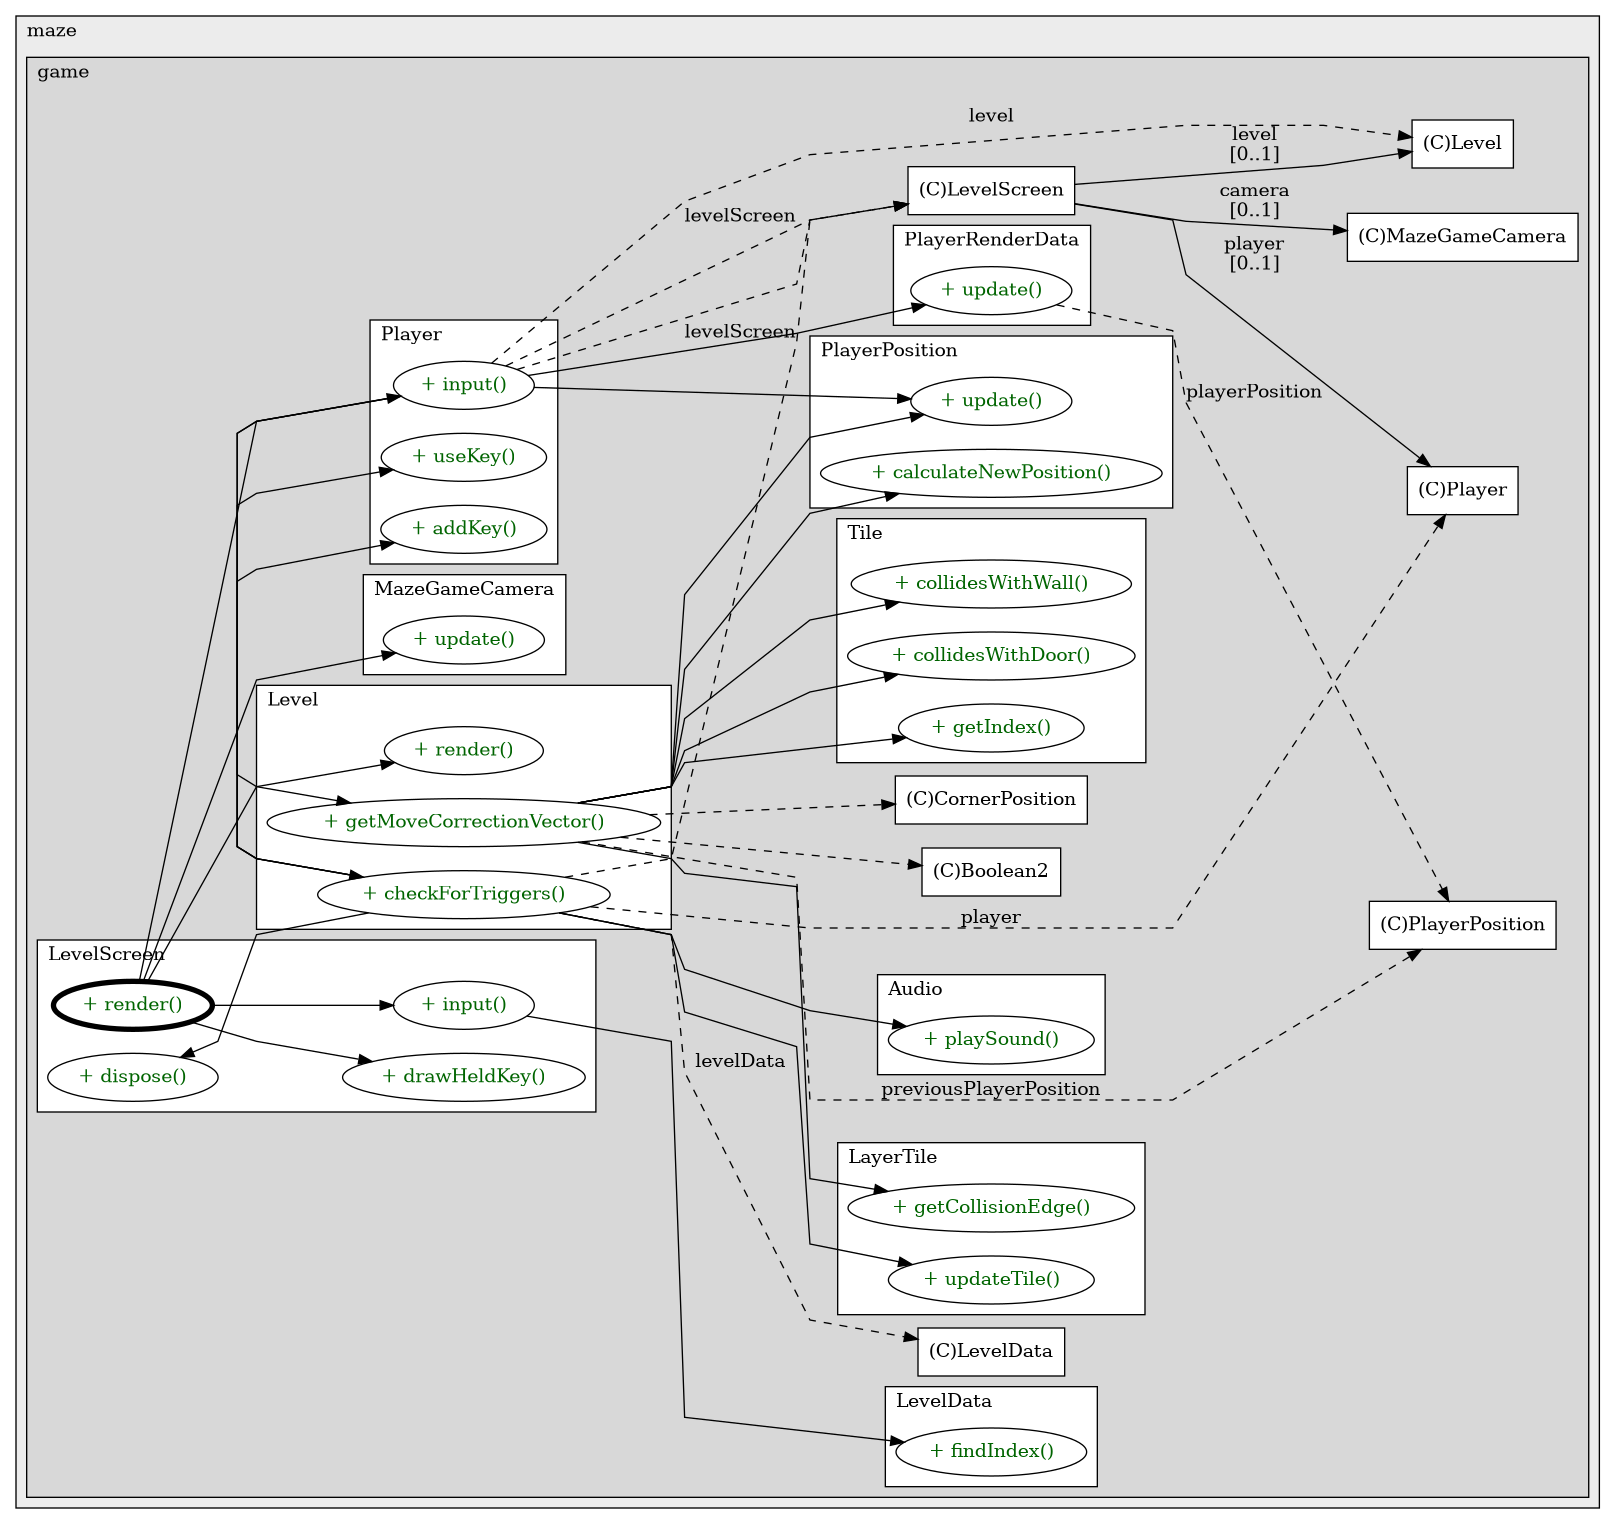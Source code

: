 @startuml

/' diagram meta data start
config=CallConfiguration;
{
  "rootMethod": "com.maze.game.screens.LevelScreen#render(float)",
  "projectClassification": {
    "searchMode": "OpenProject", // OpenProject, AllProjects
    "includedProjects": "",
    "pathEndKeywords": "*.impl",
    "isClientPath": "",
    "isClientName": "",
    "isTestPath": "",
    "isTestName": "",
    "isMappingPath": "",
    "isMappingName": "",
    "isDataAccessPath": "",
    "isDataAccessName": "",
    "isDataStructurePath": "",
    "isDataStructureName": "",
    "isInterfaceStructuresPath": "",
    "isInterfaceStructuresName": "",
    "isEntryPointPath": "",
    "isEntryPointName": "",
    "treatFinalFieldsAsMandatory": false
  },
  "graphRestriction": {
    "classPackageExcludeFilter": "",
    "classPackageIncludeFilter": "",
    "classNameExcludeFilter": "",
    "classNameIncludeFilter": "",
    "methodNameExcludeFilter": "",
    "methodNameIncludeFilter": "",
    "removeByInheritance": "", // inheritance/annotation based filtering is done in a second step
    "removeByAnnotation": "",
    "removeByClassPackage": "", // cleanup the graph after inheritance/annotation based filtering is done
    "removeByClassName": "",
    "cutMappings": true,
    "cutEnum": true,
    "cutTests": true,
    "cutClient": true,
    "cutDataAccess": true,
    "cutInterfaceStructures": true,
    "cutDataStructures": true,
    "cutGetterAndSetter": true,
    "cutConstructors": true
  },
  "graphTraversal": {
    "forwardDepth": 3,
    "backwardDepth": 3,
    "classPackageExcludeFilter": "",
    "classPackageIncludeFilter": "",
    "classNameExcludeFilter": "",
    "classNameIncludeFilter": "",
    "methodNameExcludeFilter": "",
    "methodNameIncludeFilter": "",
    "hideMappings": false,
    "hideDataStructures": false,
    "hidePrivateMethods": true,
    "hideInterfaceCalls": true, // indirection: implementation -> interface (is hidden) -> implementation
    "onlyShowApplicationEntryPoints": false, // root node is included
    "useMethodCallsForStructureDiagram": "ForwardOnly" // ForwardOnly, BothDirections, No
  },
  "details": {
    "aggregation": "GroupByClass", // ByClass, GroupByClass, None
    "showMethodParametersTypes": false,
    "showMethodParametersNames": false,
    "showMethodReturnType": false,
    "showPackageLevels": 2,
    "showCallOrder": false,
    "edgeMode": "TypesAndMethods", // TypesOnly, MethodsOnly, TypesAndMethods, MethodsAndDirectTypeUsage
    "showDetailedClassStructure": false
  },
  "rootClass": "com.maze.game.screens.LevelScreen",
  "extensionCallbackMethod": "" // qualified.class.name#methodName - signature: public static String method(String)
}
diagram meta data end '/



digraph g {
    rankdir="LR"
    splines=polyline
    

'nodes 
subgraph cluster_3344319 { 
   	label=maze
	labeljust=l
	fillcolor="#ececec"
	style=filled
   
   subgraph cluster_1648327873 { 
   	label=game
	labeljust=l
	fillcolor="#d8d8d8"
	style=filled
   
   Boolean2686970209[
	label="(C)Boolean2"
	style=filled
	shape=rect
	fillcolor="#FFFFFF"
];

CornerPosition686970209[
	label="(C)CornerPosition"
	style=filled
	shape=rect
	fillcolor="#FFFFFF"
];

Level68564983[
	label="(C)Level"
	style=filled
	shape=rect
	fillcolor="#FFFFFF"
];

LevelData68564983[
	label="(C)LevelData"
	style=filled
	shape=rect
	fillcolor="#FFFFFF"
];

LevelScreen268915155[
	label="(C)LevelScreen"
	style=filled
	shape=rect
	fillcolor="#FFFFFF"
];

MazeGameCamera1065624724[
	label="(C)MazeGameCamera"
	style=filled
	shape=rect
	fillcolor="#FFFFFF"
];

Player1065624724[
	label="(C)Player"
	style=filled
	shape=rect
	fillcolor="#FFFFFF"
];

PlayerPosition686970209[
	label="(C)PlayerPosition"
	style=filled
	shape=rect
	fillcolor="#FFFFFF"
];

subgraph cluster_1064505735 { 
   	label=PlayerPosition
	labeljust=l
	fillcolor=white
	style=filled
   
   PlayerPosition686970209XXXcalculateNewPosition2002444079[
	label="+ calculateNewPosition()"
	style=filled
	fillcolor=white
	tooltip="PlayerPosition

null"
	fontcolor=darkgreen
];

PlayerPosition686970209XXXupdate2002444079[
	label="+ update()"
	style=filled
	fillcolor=white
	tooltip="PlayerPosition

null"
	fontcolor=darkgreen
];
} 

subgraph cluster_1234602689 { 
   	label=Level
	labeljust=l
	fillcolor=white
	style=filled
   
   Level68564983XXXcheckForTriggers121074111[
	label="+ checkForTriggers()"
	style=filled
	fillcolor=white
	tooltip="Level

null"
	fontcolor=darkgreen
];

Level68564983XXXgetMoveCorrectionVector1649016557[
	label="+ getMoveCorrectionVector()"
	style=filled
	fillcolor=white
	tooltip="Level

null"
	fontcolor=darkgreen
];

Level68564983XXXrender1380165739[
	label="+ render()"
	style=filled
	fillcolor=white
	tooltip="Level

null"
	fontcolor=darkgreen
];
} 

subgraph cluster_1292951363 { 
   	label=Tile
	labeljust=l
	fillcolor=white
	style=filled
   
   Tile686970209XXXcollidesWithDoor1096015440[
	label="+ collidesWithDoor()"
	style=filled
	fillcolor=white
	tooltip="Tile

null"
	fontcolor=darkgreen
];

Tile686970209XXXcollidesWithWall0[
	label="+ collidesWithWall()"
	style=filled
	fillcolor=white
	tooltip="Tile

null"
	fontcolor=darkgreen
];

Tile686970209XXXgetIndex1096015440[
	label="+ getIndex()"
	style=filled
	fillcolor=white
	tooltip="Tile

null"
	fontcolor=darkgreen
];
} 

subgraph cluster_1861237872 { 
   	label=MazeGameCamera
	labeljust=l
	fillcolor=white
	style=filled
   
   MazeGameCamera1065624724XXXupdate1096015440[
	label="+ update()"
	style=filled
	fillcolor=white
	tooltip="MazeGameCamera

null"
	fontcolor=darkgreen
];
} 

subgraph cluster_2096836336 { 
   	label=LayerTile
	labeljust=l
	fillcolor=white
	style=filled
   
   LayerTile686970209XXXgetCollisionEdge515322732[
	label="+ getCollisionEdge()"
	style=filled
	fillcolor=white
	tooltip="LayerTile

null"
	fontcolor=darkgreen
];

LayerTile686970209XXXupdateTile1327535604[
	label="+ updateTile()"
	style=filled
	fillcolor=white
	tooltip="LayerTile

null"
	fontcolor=darkgreen
];
} 

subgraph cluster_435960145 { 
   	label=LevelScreen
	labeljust=l
	fillcolor=white
	style=filled
   
   LevelScreen268915155XXXdispose0[
	label="+ dispose()"
	style=filled
	fillcolor=white
	tooltip="LevelScreen

null"
	fontcolor=darkgreen
];

LevelScreen268915155XXXdrawHeldKey1388730912[
	label="+ drawHeldKey()"
	style=filled
	fillcolor=white
	tooltip="LevelScreen

null"
	fontcolor=darkgreen
];

LevelScreen268915155XXXinput0[
	label="+ input()"
	style=filled
	fillcolor=white
	tooltip="LevelScreen

null"
	fontcolor=darkgreen
];

LevelScreen268915155XXXrender97526364[
	label="+ render()"
	style=filled
	fillcolor=white
	tooltip="LevelScreen

null"
	penwidth=4
	fontcolor=darkgreen
];
} 

subgraph cluster_734200356 { 
   	label=Audio
	labeljust=l
	fillcolor=white
	style=filled
   
   Audio1065624724XXXplaySound80074991[
	label="+ playSound()"
	style=filled
	fillcolor=white
	tooltip="Audio

null"
	fontcolor=darkgreen
];
} 

subgraph cluster_834723447 { 
   	label=LevelData
	labeljust=l
	fillcolor=white
	style=filled
   
   LevelData68564983XXXfindIndex0[
	label="+ findIndex()"
	style=filled
	fillcolor=white
	tooltip="LevelData

null"
	fontcolor=darkgreen
];
} 

subgraph cluster_864323173 { 
   	label=Player
	labeljust=l
	fillcolor=white
	style=filled
   
   Player1065624724XXXaddKey1280841133[
	label="+ addKey()"
	style=filled
	fillcolor=white
	tooltip="Player

null"
	fontcolor=darkgreen
];

Player1065624724XXXinput1508377064[
	label="+ input()"
	style=filled
	fillcolor=white
	tooltip="Player

null"
	fontcolor=darkgreen
];

Player1065624724XXXuseKey1280841133[
	label="+ useKey()"
	style=filled
	fillcolor=white
	tooltip="Player

null"
	fontcolor=darkgreen
];
} 

subgraph cluster_975230032 { 
   	label=PlayerRenderData
	labeljust=l
	fillcolor=white
	style=filled
   
   PlayerRenderData686970209XXXupdate1649016557[
	label="+ update()"
	style=filled
	fillcolor=white
	tooltip="PlayerRenderData

null"
	fontcolor=darkgreen
];
} 
} 
} 

'edges    
Level68564983XXXcheckForTriggers121074111 -> Audio1065624724XXXplaySound80074991;
Level68564983XXXcheckForTriggers121074111 -> LayerTile686970209XXXupdateTile1327535604;
Level68564983XXXcheckForTriggers121074111 -> LevelData68564983[label=levelData, style=dashed];
Level68564983XXXcheckForTriggers121074111 -> LevelScreen268915155XXXdispose0;
Level68564983XXXcheckForTriggers121074111 -> LevelScreen268915155[label=levelScreen, style=dashed];
Level68564983XXXcheckForTriggers121074111 -> Player1065624724XXXaddKey1280841133;
Level68564983XXXcheckForTriggers121074111 -> Player1065624724XXXuseKey1280841133;
Level68564983XXXcheckForTriggers121074111 -> Player1065624724[label=player, style=dashed];
Level68564983XXXgetMoveCorrectionVector1649016557 -> Boolean2686970209[style=dashed];
Level68564983XXXgetMoveCorrectionVector1649016557 -> CornerPosition686970209[style=dashed];
Level68564983XXXgetMoveCorrectionVector1649016557 -> LayerTile686970209XXXgetCollisionEdge515322732;
Level68564983XXXgetMoveCorrectionVector1649016557 -> PlayerPosition686970209XXXcalculateNewPosition2002444079;
Level68564983XXXgetMoveCorrectionVector1649016557 -> PlayerPosition686970209XXXupdate2002444079;
Level68564983XXXgetMoveCorrectionVector1649016557 -> PlayerPosition686970209[label=previousPlayerPosition, style=dashed];
Level68564983XXXgetMoveCorrectionVector1649016557 -> Tile686970209XXXcollidesWithDoor1096015440;
Level68564983XXXgetMoveCorrectionVector1649016557 -> Tile686970209XXXcollidesWithWall0;
Level68564983XXXgetMoveCorrectionVector1649016557 -> Tile686970209XXXgetIndex1096015440;
LevelScreen268915155 -> Level68564983[label="level
[0..1]"];
LevelScreen268915155 -> MazeGameCamera1065624724[label="camera
[0..1]"];
LevelScreen268915155 -> Player1065624724[label="player
[0..1]"];
LevelScreen268915155XXXinput0 -> LevelData68564983XXXfindIndex0;
LevelScreen268915155XXXrender97526364 -> Level68564983XXXrender1380165739;
LevelScreen268915155XXXrender97526364 -> LevelScreen268915155XXXdrawHeldKey1388730912;
LevelScreen268915155XXXrender97526364 -> LevelScreen268915155XXXinput0;
LevelScreen268915155XXXrender97526364 -> MazeGameCamera1065624724XXXupdate1096015440;
LevelScreen268915155XXXrender97526364 -> Player1065624724XXXinput1508377064;
Player1065624724XXXinput1508377064 -> Level68564983XXXcheckForTriggers121074111;
Player1065624724XXXinput1508377064 -> Level68564983XXXgetMoveCorrectionVector1649016557;
Player1065624724XXXinput1508377064 -> Level68564983[label=level, style=dashed];
Player1065624724XXXinput1508377064 -> LevelScreen268915155[label=levelScreen, style=dashed];
Player1065624724XXXinput1508377064 -> LevelScreen268915155[style=dashed];
Player1065624724XXXinput1508377064 -> PlayerPosition686970209XXXupdate2002444079;
Player1065624724XXXinput1508377064 -> PlayerRenderData686970209XXXupdate1649016557;
PlayerRenderData686970209XXXupdate1649016557 -> PlayerPosition686970209[label=playerPosition, style=dashed];
    
}
@enduml